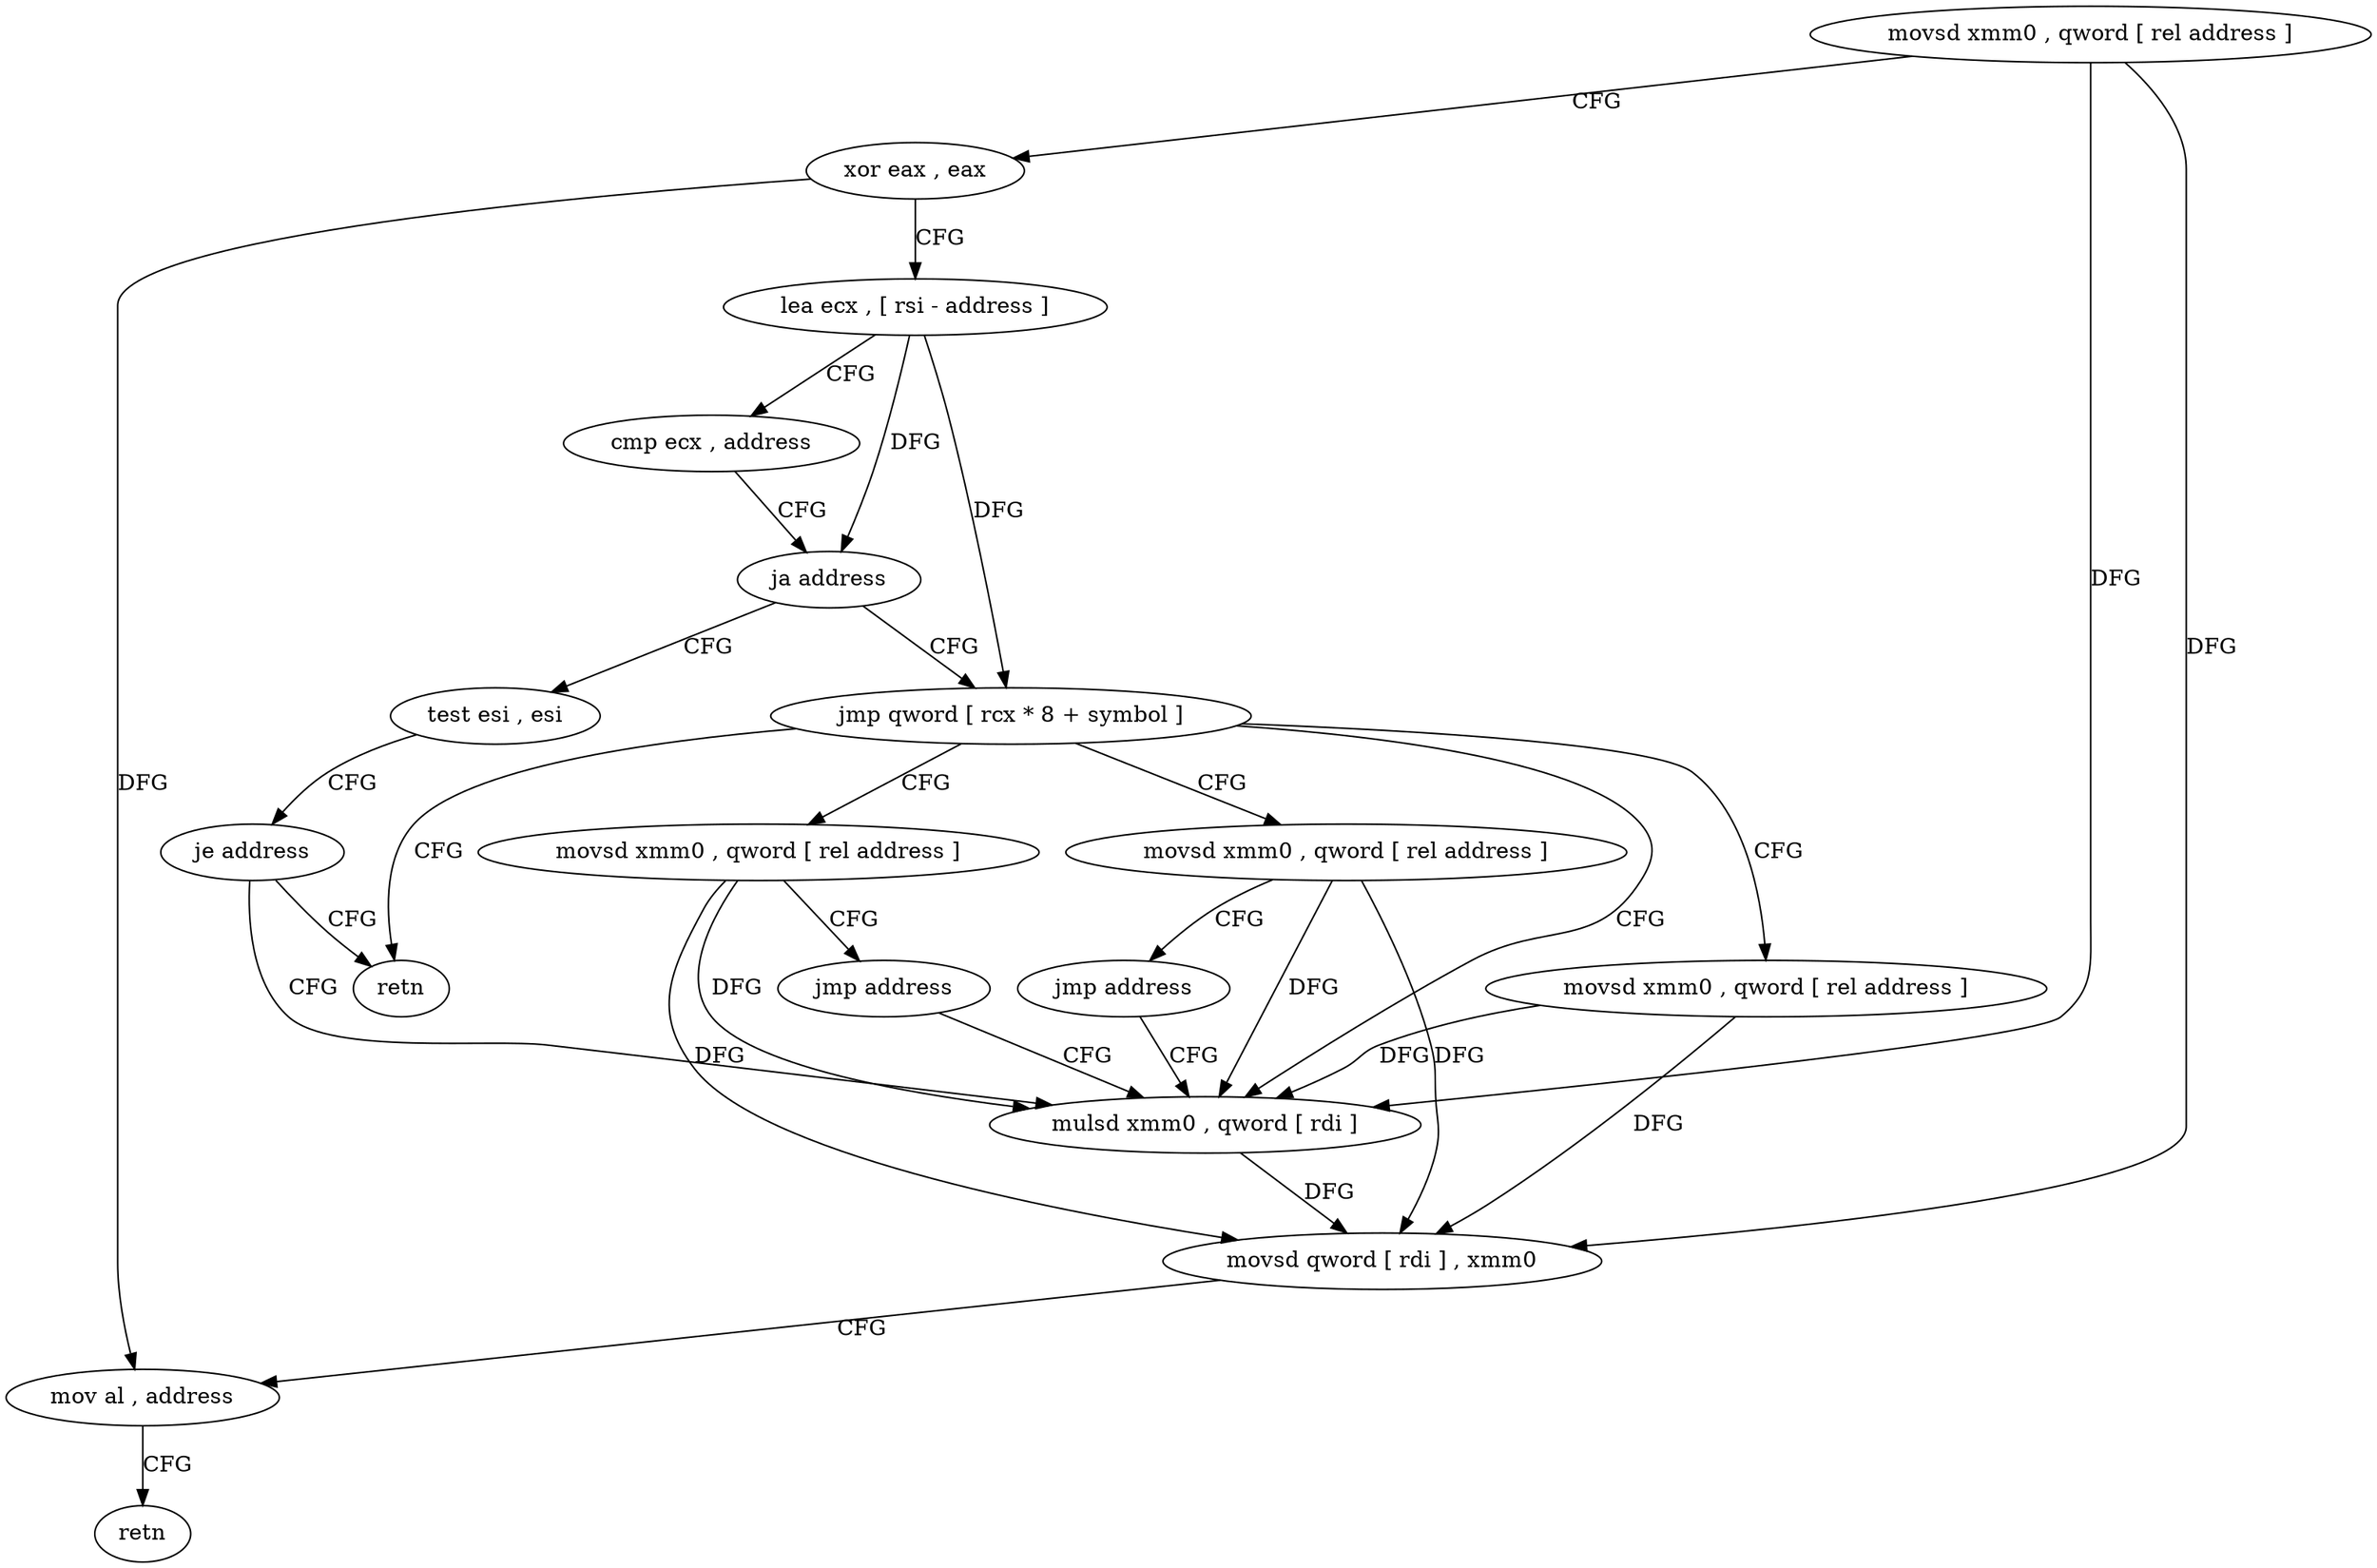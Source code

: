 digraph "func" {
"4200720" [label = "movsd xmm0 , qword [ rel address ]" ]
"4200728" [label = "xor eax , eax" ]
"4200730" [label = "lea ecx , [ rsi - address ]" ]
"4200733" [label = "cmp ecx , address" ]
"4200736" [label = "ja address" ]
"4200755" [label = "test esi , esi" ]
"4200738" [label = "jmp qword [ rcx * 8 + symbol ]" ]
"4200757" [label = "je address" ]
"4200778" [label = "mulsd xmm0 , qword [ rdi ]" ]
"4200759" [label = "retn" ]
"4200745" [label = "movsd xmm0 , qword [ rel address ]" ]
"4200760" [label = "movsd xmm0 , qword [ rel address ]" ]
"4200770" [label = "movsd xmm0 , qword [ rel address ]" ]
"4200782" [label = "movsd qword [ rdi ] , xmm0" ]
"4200786" [label = "mov al , address" ]
"4200788" [label = "retn" ]
"4200753" [label = "jmp address" ]
"4200768" [label = "jmp address" ]
"4200720" -> "4200728" [ label = "CFG" ]
"4200720" -> "4200778" [ label = "DFG" ]
"4200720" -> "4200782" [ label = "DFG" ]
"4200728" -> "4200730" [ label = "CFG" ]
"4200728" -> "4200786" [ label = "DFG" ]
"4200730" -> "4200733" [ label = "CFG" ]
"4200730" -> "4200736" [ label = "DFG" ]
"4200730" -> "4200738" [ label = "DFG" ]
"4200733" -> "4200736" [ label = "CFG" ]
"4200736" -> "4200755" [ label = "CFG" ]
"4200736" -> "4200738" [ label = "CFG" ]
"4200755" -> "4200757" [ label = "CFG" ]
"4200738" -> "4200745" [ label = "CFG" ]
"4200738" -> "4200759" [ label = "CFG" ]
"4200738" -> "4200760" [ label = "CFG" ]
"4200738" -> "4200770" [ label = "CFG" ]
"4200738" -> "4200778" [ label = "CFG" ]
"4200757" -> "4200778" [ label = "CFG" ]
"4200757" -> "4200759" [ label = "CFG" ]
"4200778" -> "4200782" [ label = "DFG" ]
"4200745" -> "4200753" [ label = "CFG" ]
"4200745" -> "4200782" [ label = "DFG" ]
"4200745" -> "4200778" [ label = "DFG" ]
"4200760" -> "4200768" [ label = "CFG" ]
"4200760" -> "4200782" [ label = "DFG" ]
"4200760" -> "4200778" [ label = "DFG" ]
"4200770" -> "4200778" [ label = "DFG" ]
"4200770" -> "4200782" [ label = "DFG" ]
"4200782" -> "4200786" [ label = "CFG" ]
"4200786" -> "4200788" [ label = "CFG" ]
"4200753" -> "4200778" [ label = "CFG" ]
"4200768" -> "4200778" [ label = "CFG" ]
}
